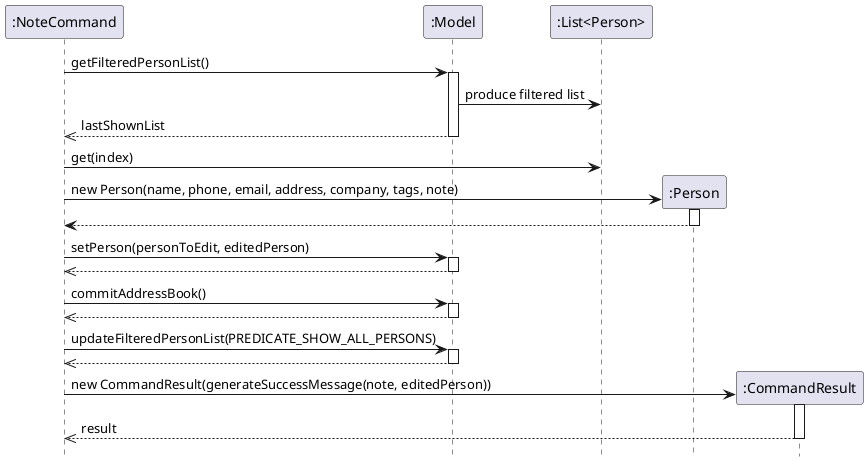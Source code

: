 @startuml NoteCommandInternalSequence
hide footbox
skinparam ArrowFontStyle plain

participant ":NoteCommand" as NoteCommand
participant ":Model" as Model
participant ":List<Person>" as LastShownList
participant ":Person" as EditedPerson
participant ":CommandResult" as CommandResult

NoteCommand -> Model : getFilteredPersonList()
activate Model
Model -> LastShownList : produce filtered list
Model -->> NoteCommand : lastShownList
deactivate Model

NoteCommand -> LastShownList : get(index)

' Ensure EditedPerson lifeline exists at top, then send constructor and activate immediately
create EditedPerson
NoteCommand -> EditedPerson : new Person(name, phone, email, address, company, tags, note)
activate EditedPerson
EditedPerson --> NoteCommand 
deactivate EditedPerson

NoteCommand -> Model : setPerson(personToEdit, editedPerson)
activate Model
Model -->> NoteCommand
deactivate Model

NoteCommand -> Model : commitAddressBook()
activate Model
Model -->> NoteCommand 
deactivate Model

NoteCommand -> Model : updateFilteredPersonList(PREDICATE_SHOW_ALL_PERSONS)
activate Model
Model -->> NoteCommand 
deactivate Model

' CommandResult: create first to reserve top placement, then constructor and activation attached to class box
create CommandResult
NoteCommand -> CommandResult : new CommandResult(generateSuccessMessage(note, editedPerson))
activate CommandResult
CommandResult -->> NoteCommand : result
deactivate CommandResult

@enduml
